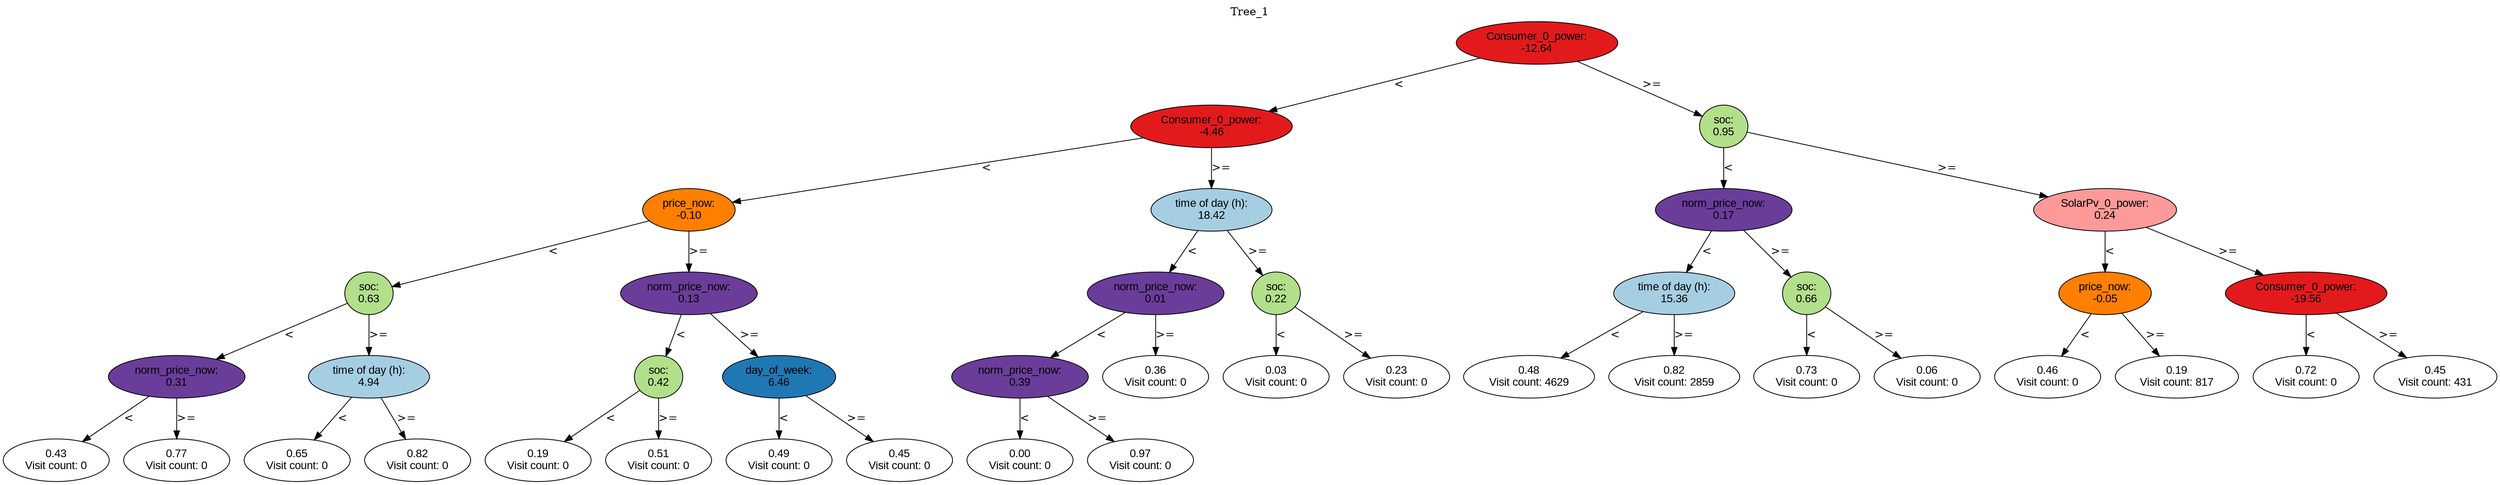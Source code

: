 digraph BST {
    node [fontname="Arial" style=filled colorscheme=paired12];
    0 [ label = "Consumer_0_power:
-12.64" fillcolor=6];
    1 [ label = "Consumer_0_power:
-4.46" fillcolor=6];
    2 [ label = "price_now:
-0.10" fillcolor=8];
    3 [ label = "soc:
0.63" fillcolor=3];
    4 [ label = "norm_price_now:
0.31" fillcolor=10];
    5 [ label = "0.43
Visit count: 0" fillcolor=white];
    6 [ label = "0.77
Visit count: 0" fillcolor=white];
    7 [ label = "time of day (h):
4.94" fillcolor=1];
    8 [ label = "0.65
Visit count: 0" fillcolor=white];
    9 [ label = "0.82
Visit count: 0" fillcolor=white];
    10 [ label = "norm_price_now:
0.13" fillcolor=10];
    11 [ label = "soc:
0.42" fillcolor=3];
    12 [ label = "0.19
Visit count: 0" fillcolor=white];
    13 [ label = "0.51
Visit count: 0" fillcolor=white];
    14 [ label = "day_of_week:
6.46" fillcolor=2];
    15 [ label = "0.49
Visit count: 0" fillcolor=white];
    16 [ label = "0.45
Visit count: 0" fillcolor=white];
    17 [ label = "time of day (h):
18.42" fillcolor=1];
    18 [ label = "norm_price_now:
0.01" fillcolor=10];
    19 [ label = "norm_price_now:
0.39" fillcolor=10];
    20 [ label = "0.00
Visit count: 0" fillcolor=white];
    21 [ label = "0.97
Visit count: 0" fillcolor=white];
    22 [ label = "0.36
Visit count: 0" fillcolor=white];
    23 [ label = "soc:
0.22" fillcolor=3];
    24 [ label = "0.03
Visit count: 0" fillcolor=white];
    25 [ label = "0.23
Visit count: 0" fillcolor=white];
    26 [ label = "soc:
0.95" fillcolor=3];
    27 [ label = "norm_price_now:
0.17" fillcolor=10];
    28 [ label = "time of day (h):
15.36" fillcolor=1];
    29 [ label = "0.48
Visit count: 4629" fillcolor=white];
    30 [ label = "0.82
Visit count: 2859" fillcolor=white];
    31 [ label = "soc:
0.66" fillcolor=3];
    32 [ label = "0.73
Visit count: 0" fillcolor=white];
    33 [ label = "0.06
Visit count: 0" fillcolor=white];
    34 [ label = "SolarPv_0_power:
0.24" fillcolor=5];
    35 [ label = "price_now:
-0.05" fillcolor=8];
    36 [ label = "0.46
Visit count: 0" fillcolor=white];
    37 [ label = "0.19
Visit count: 817" fillcolor=white];
    38 [ label = "Consumer_0_power:
-19.56" fillcolor=6];
    39 [ label = "0.72
Visit count: 0" fillcolor=white];
    40 [ label = "0.45
Visit count: 431" fillcolor=white];

    0  -> 1[ label = "<"];
    0  -> 26[ label = ">="];
    1  -> 2[ label = "<"];
    1  -> 17[ label = ">="];
    2  -> 3[ label = "<"];
    2  -> 10[ label = ">="];
    3  -> 4[ label = "<"];
    3  -> 7[ label = ">="];
    4  -> 5[ label = "<"];
    4  -> 6[ label = ">="];
    7  -> 8[ label = "<"];
    7  -> 9[ label = ">="];
    10  -> 11[ label = "<"];
    10  -> 14[ label = ">="];
    11  -> 12[ label = "<"];
    11  -> 13[ label = ">="];
    14  -> 15[ label = "<"];
    14  -> 16[ label = ">="];
    17  -> 18[ label = "<"];
    17  -> 23[ label = ">="];
    18  -> 19[ label = "<"];
    18  -> 22[ label = ">="];
    19  -> 20[ label = "<"];
    19  -> 21[ label = ">="];
    23  -> 24[ label = "<"];
    23  -> 25[ label = ">="];
    26  -> 27[ label = "<"];
    26  -> 34[ label = ">="];
    27  -> 28[ label = "<"];
    27  -> 31[ label = ">="];
    28  -> 29[ label = "<"];
    28  -> 30[ label = ">="];
    31  -> 32[ label = "<"];
    31  -> 33[ label = ">="];
    34  -> 35[ label = "<"];
    34  -> 38[ label = ">="];
    35  -> 36[ label = "<"];
    35  -> 37[ label = ">="];
    38  -> 39[ label = "<"];
    38  -> 40[ label = ">="];

    labelloc="t";
    label="Tree_1";
}